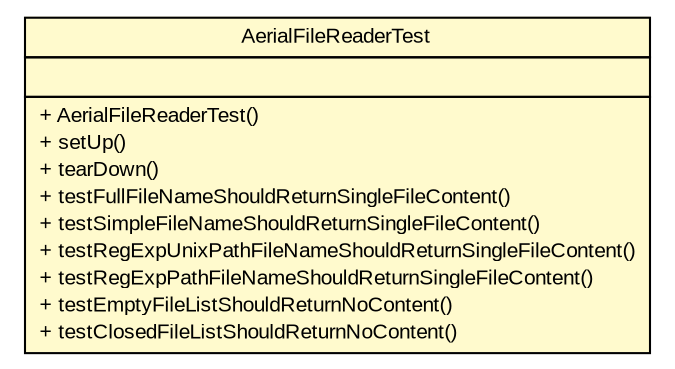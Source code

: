 #!/usr/local/bin/dot
#
# Class diagram 
# Generated by UMLGraph version R5_6 (http://www.umlgraph.org/)
#

digraph G {
	edge [fontname="arial",fontsize=10,labelfontname="arial",labelfontsize=10];
	node [fontname="arial",fontsize=10,shape=plaintext];
	nodesep=0.25;
	ranksep=0.5;
	// com.github.mkolisnyk.aerial.readers.AerialFileReaderTest
	c445 [label=<<table title="com.github.mkolisnyk.aerial.readers.AerialFileReaderTest" border="0" cellborder="1" cellspacing="0" cellpadding="2" port="p" bgcolor="lemonChiffon" href="./AerialFileReaderTest.html">
		<tr><td><table border="0" cellspacing="0" cellpadding="1">
<tr><td align="center" balign="center"> AerialFileReaderTest </td></tr>
		</table></td></tr>
		<tr><td><table border="0" cellspacing="0" cellpadding="1">
<tr><td align="left" balign="left">  </td></tr>
		</table></td></tr>
		<tr><td><table border="0" cellspacing="0" cellpadding="1">
<tr><td align="left" balign="left"> + AerialFileReaderTest() </td></tr>
<tr><td align="left" balign="left"> + setUp() </td></tr>
<tr><td align="left" balign="left"> + tearDown() </td></tr>
<tr><td align="left" balign="left"> + testFullFileNameShouldReturnSingleFileContent() </td></tr>
<tr><td align="left" balign="left"> + testSimpleFileNameShouldReturnSingleFileContent() </td></tr>
<tr><td align="left" balign="left"> + testRegExpUnixPathFileNameShouldReturnSingleFileContent() </td></tr>
<tr><td align="left" balign="left"> + testRegExpPathFileNameShouldReturnSingleFileContent() </td></tr>
<tr><td align="left" balign="left"> + testEmptyFileListShouldReturnNoContent() </td></tr>
<tr><td align="left" balign="left"> + testClosedFileListShouldReturnNoContent() </td></tr>
		</table></td></tr>
		</table>>, URL="./AerialFileReaderTest.html", fontname="arial", fontcolor="black", fontsize=10.0];
}

